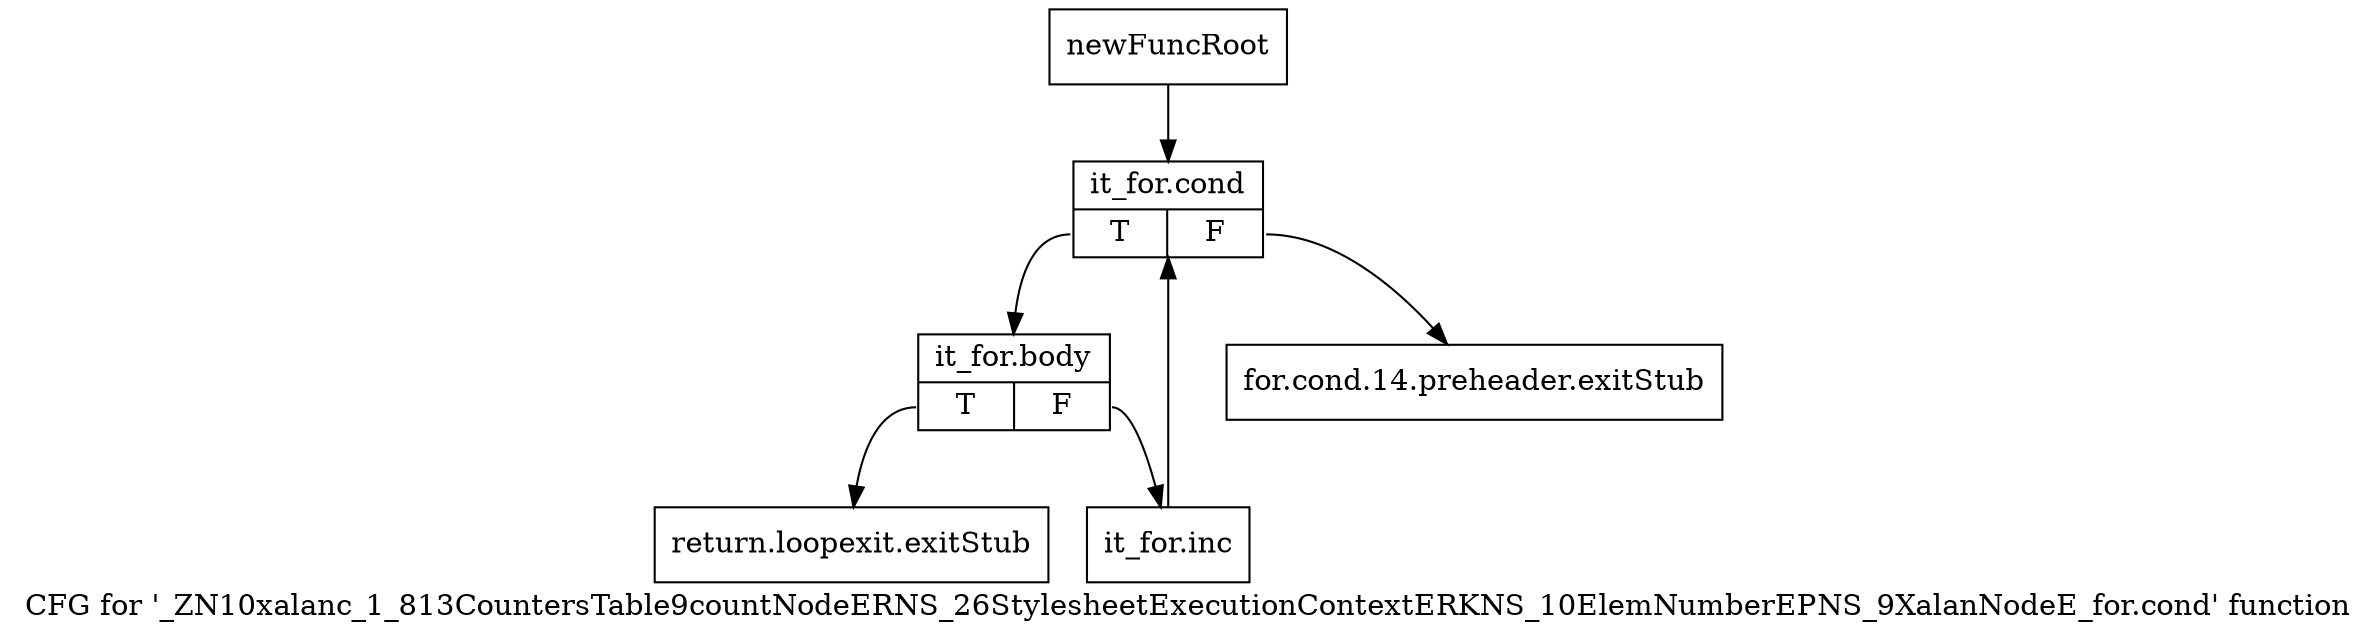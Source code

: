 digraph "CFG for '_ZN10xalanc_1_813CountersTable9countNodeERNS_26StylesheetExecutionContextERKNS_10ElemNumberEPNS_9XalanNodeE_for.cond' function" {
	label="CFG for '_ZN10xalanc_1_813CountersTable9countNodeERNS_26StylesheetExecutionContextERKNS_10ElemNumberEPNS_9XalanNodeE_for.cond' function";

	Node0x9f24550 [shape=record,label="{newFuncRoot}"];
	Node0x9f24550 -> Node0x9f24640;
	Node0x9f245a0 [shape=record,label="{for.cond.14.preheader.exitStub}"];
	Node0x9f245f0 [shape=record,label="{return.loopexit.exitStub}"];
	Node0x9f24640 [shape=record,label="{it_for.cond|{<s0>T|<s1>F}}"];
	Node0x9f24640:s0 -> Node0x9f24690;
	Node0x9f24640:s1 -> Node0x9f245a0;
	Node0x9f24690 [shape=record,label="{it_for.body|{<s0>T|<s1>F}}"];
	Node0x9f24690:s0 -> Node0x9f245f0;
	Node0x9f24690:s1 -> Node0x9f246e0;
	Node0x9f246e0 [shape=record,label="{it_for.inc}"];
	Node0x9f246e0 -> Node0x9f24640;
}
